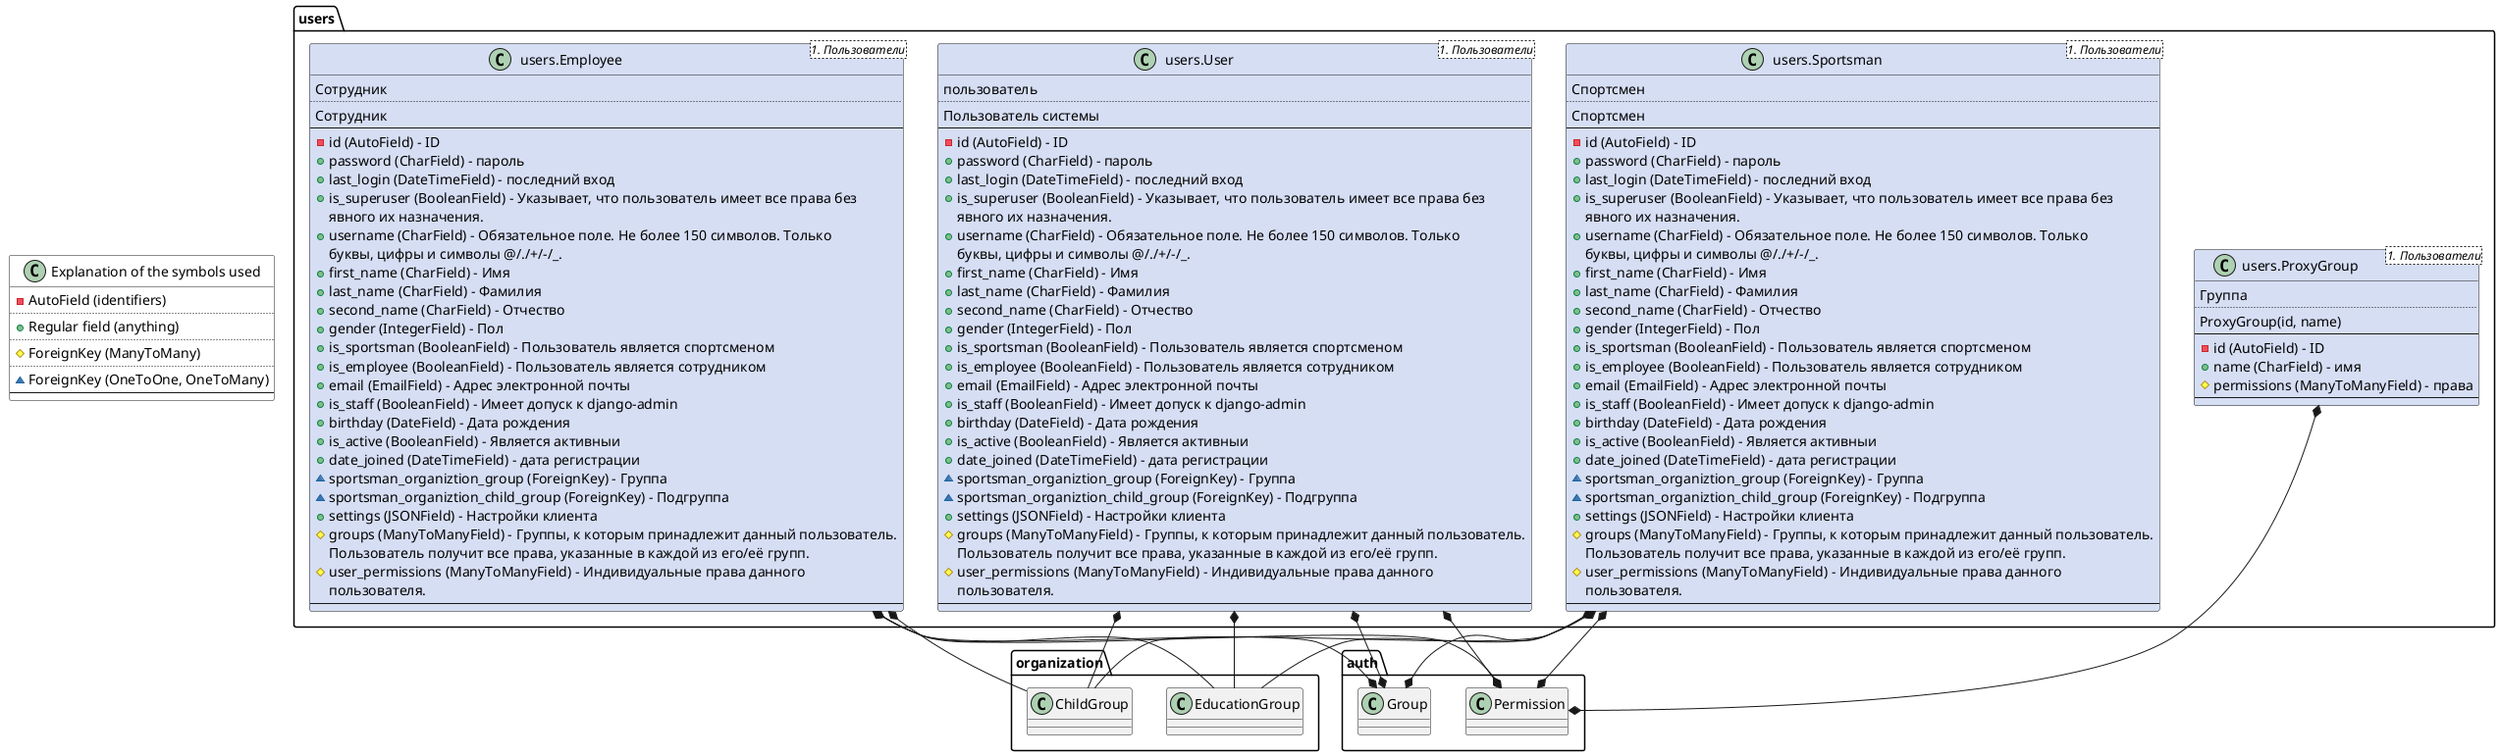 @startuml

    class "Explanation of the symbols used" as DESCRIPTION #FFF {
    - AutoField (identifiers)
    ..
    + Regular field (anything)
    ..
    # ForeignKey (ManyToMany)
    ..
    ~ ForeignKey (OneToOne, OneToMany)
    --
}


class "users.User <1. Пользователи>" as users.User #d6def4 {
    пользователь
    ..
    Пользователь системы
    --
    - id (AutoField) - ID
    + password (CharField) - пароль
    + last_login (DateTimeField) - последний вход
    + is_superuser (BooleanField) - Указывает, что пользователь имеет все права без
явного их назначения.
    + username (CharField) - Обязательное поле. Не более 150 символов. Только
буквы, цифры и символы @/./+/-/_.
    + first_name (CharField) - Имя
    + last_name (CharField) - Фамилия
    + second_name (CharField) - Отчество
    + gender (IntegerField) - Пол
    + is_sportsman (BooleanField) - Пользователь является спортсменом
    + is_employee (BooleanField) - Пользователь является сотрудником
    + email (EmailField) - Адрес электронной почты
    + is_staff (BooleanField) - Имеет допуск к django-admin
    + birthday (DateField) - Дата рождения
    + is_active (BooleanField) - Является активныи
    + date_joined (DateTimeField) - дата регистрации
    ~ sportsman_organiztion_group (ForeignKey) - Группа
    ~ sportsman_organiztion_child_group (ForeignKey) - Подгруппа
    + settings (JSONField) - Настройки клиента
    # groups (ManyToManyField) - Группы, к которым принадлежит данный пользователь.
Пользователь получит все права, указанные в каждой из его/её групп.
    # user_permissions (ManyToManyField) - Индивидуальные права данного
пользователя.
    --
}
users.User *-- organization.EducationGroup
users.User *-- organization.ChildGroup
users.User *--* auth.Group
users.User *--* auth.Permission


class "users.ProxyGroup <1. Пользователи>" as users.ProxyGroup #d6def4 {
    Группа
    ..
    ProxyGroup(id, name)
    --
    - id (AutoField) - ID
    + name (CharField) - имя
    # permissions (ManyToManyField) - права
    --
}
users.ProxyGroup *--* auth.Permission


class "users.Sportsman <1. Пользователи>" as users.Sportsman #d6def4 {
    Спортсмен
    ..
    Спортсмен
    --
    - id (AutoField) - ID
    + password (CharField) - пароль
    + last_login (DateTimeField) - последний вход
    + is_superuser (BooleanField) - Указывает, что пользователь имеет все права без
явного их назначения.
    + username (CharField) - Обязательное поле. Не более 150 символов. Только
буквы, цифры и символы @/./+/-/_.
    + first_name (CharField) - Имя
    + last_name (CharField) - Фамилия
    + second_name (CharField) - Отчество
    + gender (IntegerField) - Пол
    + is_sportsman (BooleanField) - Пользователь является спортсменом
    + is_employee (BooleanField) - Пользователь является сотрудником
    + email (EmailField) - Адрес электронной почты
    + is_staff (BooleanField) - Имеет допуск к django-admin
    + birthday (DateField) - Дата рождения
    + is_active (BooleanField) - Является активныи
    + date_joined (DateTimeField) - дата регистрации
    ~ sportsman_organiztion_group (ForeignKey) - Группа
    ~ sportsman_organiztion_child_group (ForeignKey) - Подгруппа
    + settings (JSONField) - Настройки клиента
    # groups (ManyToManyField) - Группы, к которым принадлежит данный пользователь.
Пользователь получит все права, указанные в каждой из его/её групп.
    # user_permissions (ManyToManyField) - Индивидуальные права данного
пользователя.
    --
}
users.Sportsman *-- organization.EducationGroup
users.Sportsman *-- organization.ChildGroup
users.Sportsman *--* auth.Group
users.Sportsman *--* auth.Permission


class "users.Employee <1. Пользователи>" as users.Employee #d6def4 {
    Сотрудник
    ..
    Сотрудник
    --
    - id (AutoField) - ID
    + password (CharField) - пароль
    + last_login (DateTimeField) - последний вход
    + is_superuser (BooleanField) - Указывает, что пользователь имеет все права без
явного их назначения.
    + username (CharField) - Обязательное поле. Не более 150 символов. Только
буквы, цифры и символы @/./+/-/_.
    + first_name (CharField) - Имя
    + last_name (CharField) - Фамилия
    + second_name (CharField) - Отчество
    + gender (IntegerField) - Пол
    + is_sportsman (BooleanField) - Пользователь является спортсменом
    + is_employee (BooleanField) - Пользователь является сотрудником
    + email (EmailField) - Адрес электронной почты
    + is_staff (BooleanField) - Имеет допуск к django-admin
    + birthday (DateField) - Дата рождения
    + is_active (BooleanField) - Является активныи
    + date_joined (DateTimeField) - дата регистрации
    ~ sportsman_organiztion_group (ForeignKey) - Группа
    ~ sportsman_organiztion_child_group (ForeignKey) - Подгруппа
    + settings (JSONField) - Настройки клиента
    # groups (ManyToManyField) - Группы, к которым принадлежит данный пользователь.
Пользователь получит все права, указанные в каждой из его/её групп.
    # user_permissions (ManyToManyField) - Индивидуальные права данного
пользователя.
    --
}
users.Employee *-- organization.EducationGroup
users.Employee *-- organization.ChildGroup
users.Employee *--* auth.Group
users.Employee *--* auth.Permission


@enduml
